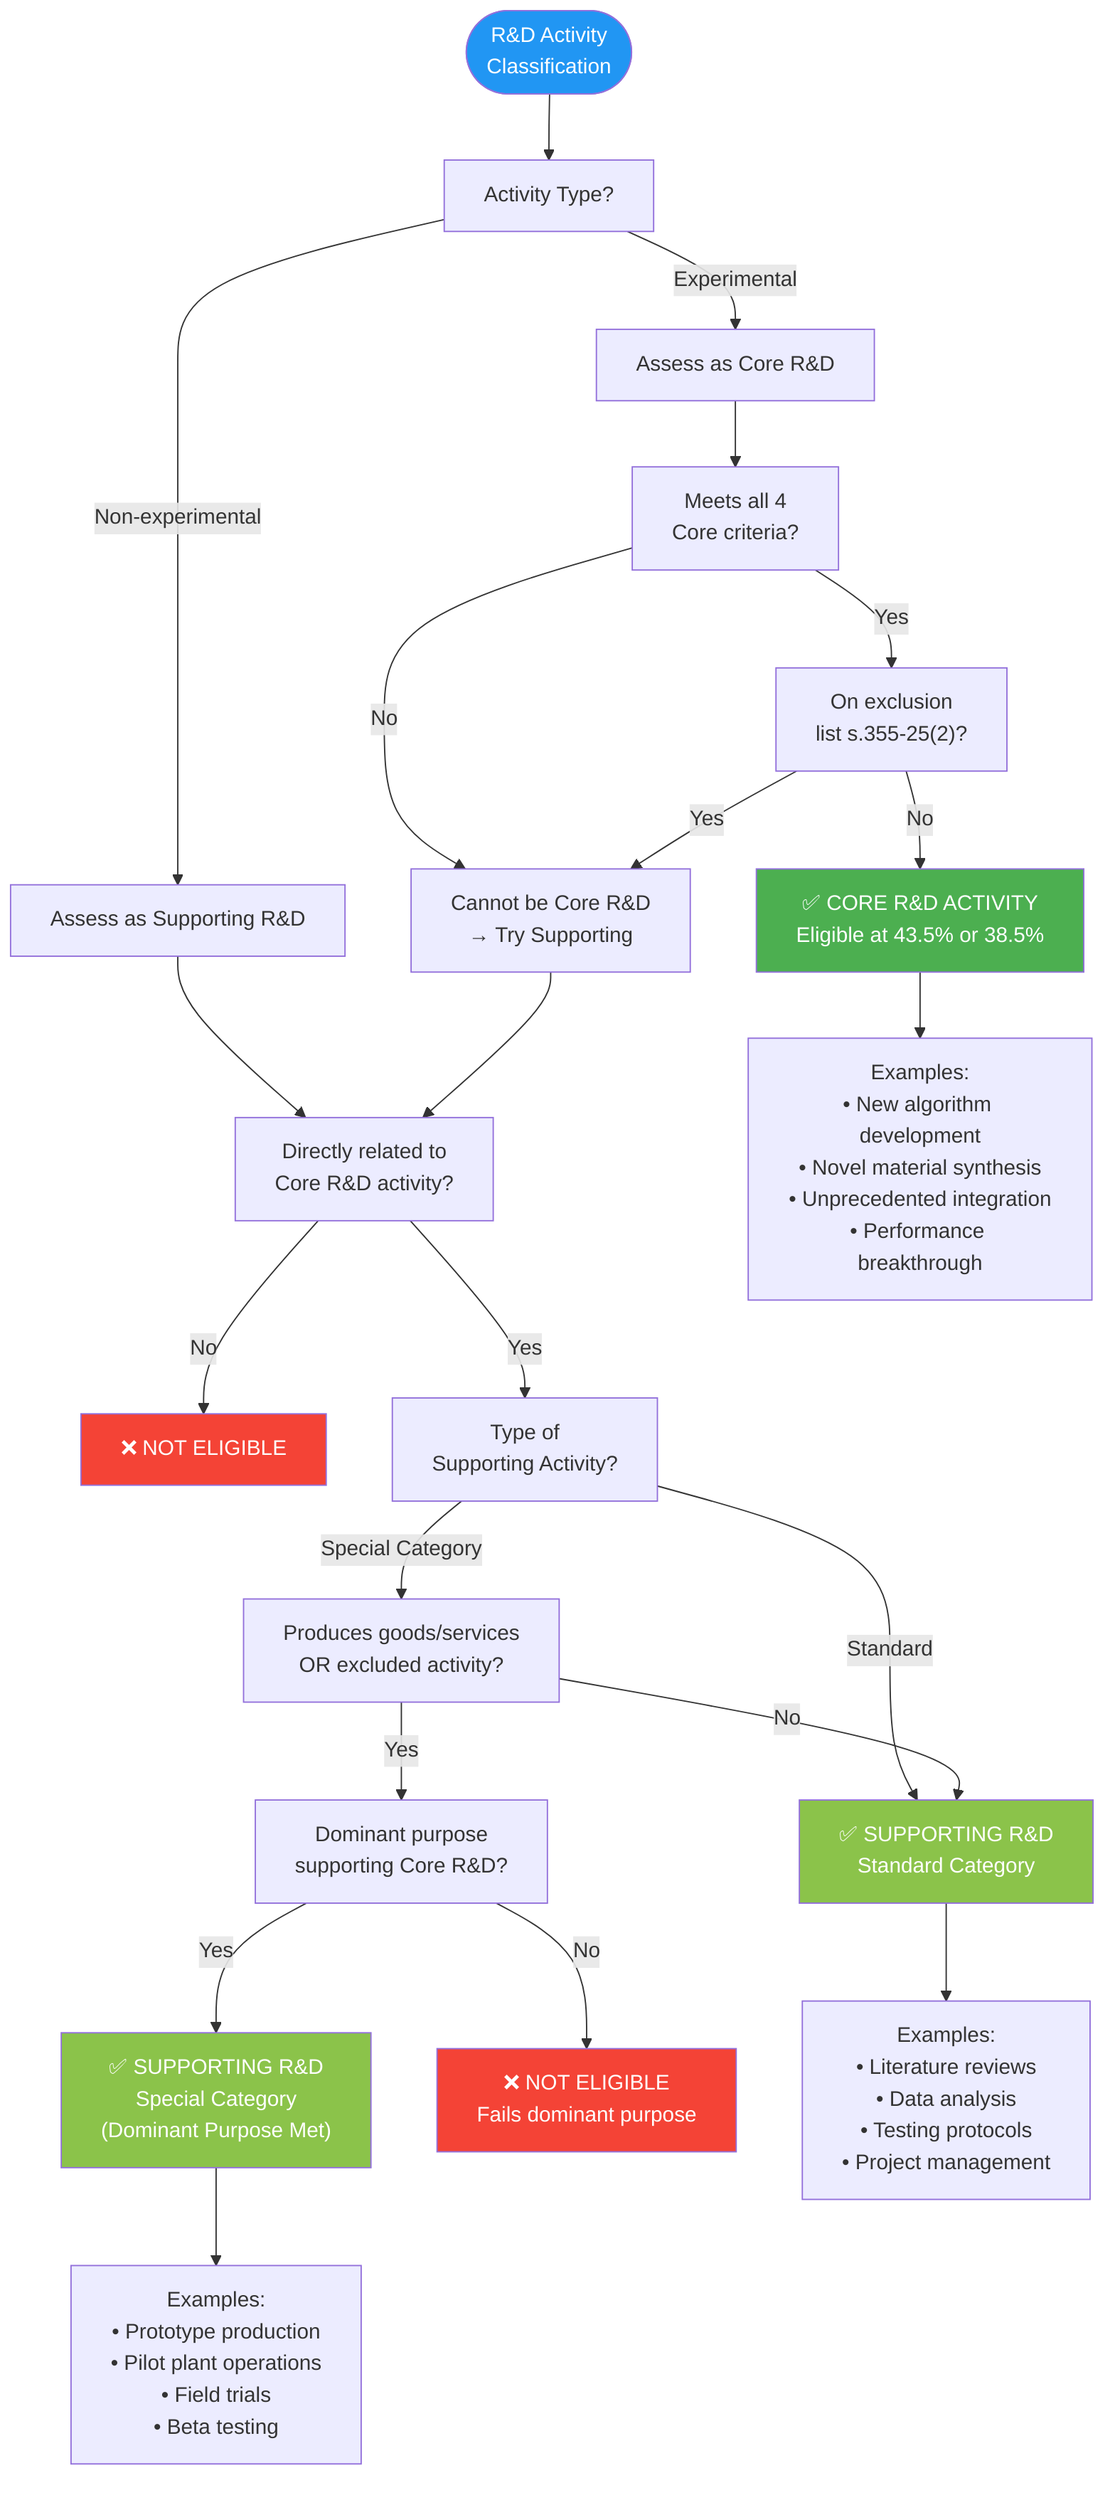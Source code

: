 flowchart TD
    Activity(["R&D Activity<br/>Classification"]) --> Type["Activity Type?"]
    
    Type -->|Experimental| Core["Assess as Core R&D"]
    Type -->|Non-experimental| Support["Assess as Supporting R&D"]
    
    Core --> C1["Meets all 4<br/>Core criteria?"]
    
    C1 -->|Yes| C2["On exclusion<br/>list s.355-25(2)?"]
    C1 -->|No| NotCore["Cannot be Core R&D<br/>→ Try Supporting"]
    
    C2 -->|No| CoreR["✅ CORE R&D ACTIVITY<br/>Eligible at 43.5% or 38.5%"]
    C2 -->|Yes| NotCore
    
    Support --> S1["Directly related to<br/>Core R&D activity?"]
    NotCore --> S1
    
    S1 -->|No| NotElig["❌ NOT ELIGIBLE"]
    S1 -->|Yes| S2["Type of<br/>Supporting Activity?"]
    
    S2 -->|Standard| S3["✅ SUPPORTING R&D<br/>Standard Category"]
    S2 -->|Special Category| S4["Produces goods/services<br/>OR excluded activity?"]
    
    S4 -->|Yes| S5["Dominant purpose<br/>supporting Core R&D?"]
    S4 -->|No| S3
    
    S5 -->|Yes| S6["✅ SUPPORTING R&D<br/>Special Category<br/>(Dominant Purpose Met)"]
    S5 -->|No| NotElig2["❌ NOT ELIGIBLE<br/>Fails dominant purpose"]
    
    CoreR --> Examples1["Examples:<br/>• New algorithm development<br/>• Novel material synthesis<br/>• Unprecedented integration<br/>• Performance breakthrough"]
    
    S3 --> Examples2["Examples:<br/>• Literature reviews<br/>• Data analysis<br/>• Testing protocols<br/>• Project management"]
    
    S6 --> Examples3["Examples:<br/>• Prototype production<br/>• Pilot plant operations<br/>• Field trials<br/>• Beta testing"]
    
    style CoreR fill:#4CAF50,color:#fff
    style S3 fill:#8BC34A,color:#fff
    style S6 fill:#8BC34A,color:#fff
    style NotElig fill:#f44336,color:#fff
    style NotElig2 fill:#f44336,color:#fff
    style Activity fill:#2196F3,color:#fff